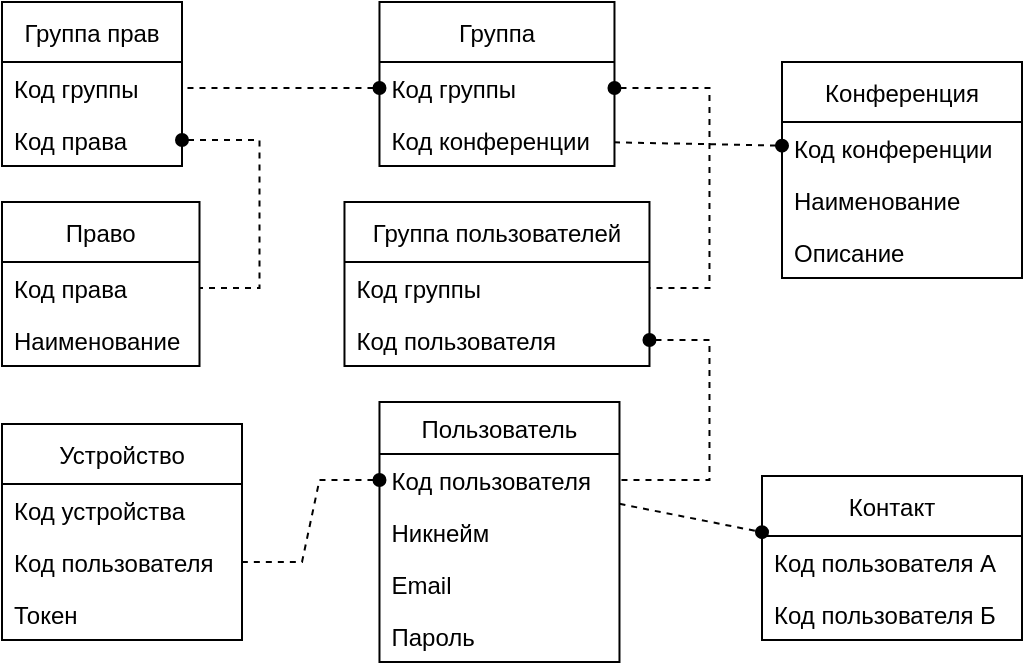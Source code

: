 <mxfile version="15.7.3" type="device"><diagram id="auvaHYt9D2mUyiJxwVjn" name="Page-1"><mxGraphModel dx="1422" dy="780" grid="1" gridSize="10" guides="1" tooltips="1" connect="1" arrows="1" fold="1" page="1" pageScale="1" pageWidth="827" pageHeight="1169" math="0" shadow="0"><root><mxCell id="0"/><mxCell id="1" parent="0"/><mxCell id="tKn2CQAoHe6khlRhTtu1-1" value="Группа прав" style="swimlane;fontStyle=0;childLayout=stackLayout;horizontal=1;startSize=30;fillColor=none;horizontalStack=0;resizeParent=1;resizeParentMax=0;resizeLast=0;collapsible=1;marginBottom=0;" vertex="1" parent="1"><mxGeometry x="20" y="20" width="90" height="82" as="geometry"/></mxCell><mxCell id="tKn2CQAoHe6khlRhTtu1-2" value="Код группы" style="text;strokeColor=none;fillColor=none;align=left;verticalAlign=top;spacingLeft=4;spacingRight=4;overflow=hidden;rotatable=0;points=[[0,0.5],[1,0.5]];portConstraint=eastwest;" vertex="1" parent="tKn2CQAoHe6khlRhTtu1-1"><mxGeometry y="30" width="90" height="26" as="geometry"/></mxCell><mxCell id="tKn2CQAoHe6khlRhTtu1-3" value="Код права" style="text;strokeColor=none;fillColor=none;align=left;verticalAlign=top;spacingLeft=4;spacingRight=4;overflow=hidden;rotatable=0;points=[[0,0.5],[1,0.5]];portConstraint=eastwest;" vertex="1" parent="tKn2CQAoHe6khlRhTtu1-1"><mxGeometry y="56" width="90" height="26" as="geometry"/></mxCell><mxCell id="tKn2CQAoHe6khlRhTtu1-4" value="Пользователь" style="swimlane;fontStyle=0;childLayout=stackLayout;horizontal=1;startSize=26;fillColor=none;horizontalStack=0;resizeParent=1;resizeParentMax=0;resizeLast=0;collapsible=1;marginBottom=0;" vertex="1" parent="1"><mxGeometry x="208.74" y="220" width="120" height="130" as="geometry"/></mxCell><mxCell id="tKn2CQAoHe6khlRhTtu1-5" value="Код пользователя" style="text;strokeColor=none;fillColor=none;align=left;verticalAlign=top;spacingLeft=4;spacingRight=4;overflow=hidden;rotatable=0;points=[[0,0.5],[1,0.5]];portConstraint=eastwest;" vertex="1" parent="tKn2CQAoHe6khlRhTtu1-4"><mxGeometry y="26" width="120" height="26" as="geometry"/></mxCell><mxCell id="tKn2CQAoHe6khlRhTtu1-6" value="Никнейм" style="text;strokeColor=none;fillColor=none;align=left;verticalAlign=top;spacingLeft=4;spacingRight=4;overflow=hidden;rotatable=0;points=[[0,0.5],[1,0.5]];portConstraint=eastwest;" vertex="1" parent="tKn2CQAoHe6khlRhTtu1-4"><mxGeometry y="52" width="120" height="26" as="geometry"/></mxCell><mxCell id="tKn2CQAoHe6khlRhTtu1-7" value="Email" style="text;strokeColor=none;fillColor=none;align=left;verticalAlign=top;spacingLeft=4;spacingRight=4;overflow=hidden;rotatable=0;points=[[0,0.5],[1,0.5]];portConstraint=eastwest;" vertex="1" parent="tKn2CQAoHe6khlRhTtu1-4"><mxGeometry y="78" width="120" height="26" as="geometry"/></mxCell><mxCell id="tKn2CQAoHe6khlRhTtu1-8" value="Пароль" style="text;strokeColor=none;fillColor=none;align=left;verticalAlign=top;spacingLeft=4;spacingRight=4;overflow=hidden;rotatable=0;points=[[0,0.5],[1,0.5]];portConstraint=eastwest;" vertex="1" parent="tKn2CQAoHe6khlRhTtu1-4"><mxGeometry y="104" width="120" height="26" as="geometry"/></mxCell><mxCell id="tKn2CQAoHe6khlRhTtu1-9" value="Контакт" style="swimlane;fontStyle=0;childLayout=stackLayout;horizontal=1;startSize=30;fillColor=none;horizontalStack=0;resizeParent=1;resizeParentMax=0;resizeLast=0;collapsible=1;marginBottom=0;" vertex="1" parent="1"><mxGeometry x="400" y="257" width="130" height="82" as="geometry"/></mxCell><mxCell id="tKn2CQAoHe6khlRhTtu1-10" value="Код пользователя А" style="text;strokeColor=none;fillColor=none;align=left;verticalAlign=top;spacingLeft=4;spacingRight=4;overflow=hidden;rotatable=0;points=[[0,0.5],[1,0.5]];portConstraint=eastwest;" vertex="1" parent="tKn2CQAoHe6khlRhTtu1-9"><mxGeometry y="30" width="130" height="26" as="geometry"/></mxCell><mxCell id="tKn2CQAoHe6khlRhTtu1-11" value="Код пользователя Б" style="text;strokeColor=none;fillColor=none;align=left;verticalAlign=top;spacingLeft=4;spacingRight=4;overflow=hidden;rotatable=0;points=[[0,0.5],[1,0.5]];portConstraint=eastwest;" vertex="1" parent="tKn2CQAoHe6khlRhTtu1-9"><mxGeometry y="56" width="130" height="26" as="geometry"/></mxCell><mxCell id="tKn2CQAoHe6khlRhTtu1-12" value="Право" style="swimlane;fontStyle=0;childLayout=stackLayout;horizontal=1;startSize=30;fillColor=none;horizontalStack=0;resizeParent=1;resizeParentMax=0;resizeLast=0;collapsible=1;marginBottom=0;" vertex="1" parent="1"><mxGeometry x="20" y="120" width="98.75" height="82" as="geometry"/></mxCell><mxCell id="tKn2CQAoHe6khlRhTtu1-13" value="Код права" style="text;strokeColor=none;fillColor=none;align=left;verticalAlign=top;spacingLeft=4;spacingRight=4;overflow=hidden;rotatable=0;points=[[0,0.5],[1,0.5]];portConstraint=eastwest;" vertex="1" parent="tKn2CQAoHe6khlRhTtu1-12"><mxGeometry y="30" width="98.75" height="26" as="geometry"/></mxCell><mxCell id="tKn2CQAoHe6khlRhTtu1-14" value="Наименование" style="text;strokeColor=none;fillColor=none;align=left;verticalAlign=top;spacingLeft=4;spacingRight=4;overflow=hidden;rotatable=0;points=[[0,0.5],[1,0.5]];portConstraint=eastwest;" vertex="1" parent="tKn2CQAoHe6khlRhTtu1-12"><mxGeometry y="56" width="98.75" height="26" as="geometry"/></mxCell><mxCell id="tKn2CQAoHe6khlRhTtu1-15" value="Устройство" style="swimlane;fontStyle=0;childLayout=stackLayout;horizontal=1;startSize=30;fillColor=none;horizontalStack=0;resizeParent=1;resizeParentMax=0;resizeLast=0;collapsible=1;marginBottom=0;" vertex="1" parent="1"><mxGeometry x="20" y="231" width="120" height="108" as="geometry"/></mxCell><mxCell id="tKn2CQAoHe6khlRhTtu1-16" value="Код устройства" style="text;strokeColor=none;fillColor=none;align=left;verticalAlign=top;spacingLeft=4;spacingRight=4;overflow=hidden;rotatable=0;points=[[0,0.5],[1,0.5]];portConstraint=eastwest;" vertex="1" parent="tKn2CQAoHe6khlRhTtu1-15"><mxGeometry y="30" width="120" height="26" as="geometry"/></mxCell><mxCell id="tKn2CQAoHe6khlRhTtu1-17" value="Код пользователя" style="text;strokeColor=none;fillColor=none;align=left;verticalAlign=top;spacingLeft=4;spacingRight=4;overflow=hidden;rotatable=0;points=[[0,0.5],[1,0.5]];portConstraint=eastwest;" vertex="1" parent="tKn2CQAoHe6khlRhTtu1-15"><mxGeometry y="56" width="120" height="26" as="geometry"/></mxCell><mxCell id="tKn2CQAoHe6khlRhTtu1-18" value="Токен" style="text;strokeColor=none;fillColor=none;align=left;verticalAlign=top;spacingLeft=4;spacingRight=4;overflow=hidden;rotatable=0;points=[[0,0.5],[1,0.5]];portConstraint=eastwest;" vertex="1" parent="tKn2CQAoHe6khlRhTtu1-15"><mxGeometry y="82" width="120" height="26" as="geometry"/></mxCell><mxCell id="tKn2CQAoHe6khlRhTtu1-19" value="Конференция" style="swimlane;fontStyle=0;childLayout=stackLayout;horizontal=1;startSize=30;fillColor=none;horizontalStack=0;resizeParent=1;resizeParentMax=0;resizeLast=0;collapsible=1;marginBottom=0;" vertex="1" parent="1"><mxGeometry x="410" y="50" width="120" height="108" as="geometry"/></mxCell><mxCell id="tKn2CQAoHe6khlRhTtu1-20" value="Код конференции" style="text;strokeColor=none;fillColor=none;align=left;verticalAlign=top;spacingLeft=4;spacingRight=4;overflow=hidden;rotatable=0;points=[[0,0.5],[1,0.5]];portConstraint=eastwest;" vertex="1" parent="tKn2CQAoHe6khlRhTtu1-19"><mxGeometry y="30" width="120" height="26" as="geometry"/></mxCell><mxCell id="tKn2CQAoHe6khlRhTtu1-21" value="Наименование" style="text;strokeColor=none;fillColor=none;align=left;verticalAlign=top;spacingLeft=4;spacingRight=4;overflow=hidden;rotatable=0;points=[[0,0.5],[1,0.5]];portConstraint=eastwest;" vertex="1" parent="tKn2CQAoHe6khlRhTtu1-19"><mxGeometry y="56" width="120" height="26" as="geometry"/></mxCell><mxCell id="tKn2CQAoHe6khlRhTtu1-22" value="Описание" style="text;strokeColor=none;fillColor=none;align=left;verticalAlign=top;spacingLeft=4;spacingRight=4;overflow=hidden;rotatable=0;points=[[0,0.5],[1,0.5]];portConstraint=eastwest;" vertex="1" parent="tKn2CQAoHe6khlRhTtu1-19"><mxGeometry y="82" width="120" height="26" as="geometry"/></mxCell><mxCell id="tKn2CQAoHe6khlRhTtu1-23" value="Группа пользователей" style="swimlane;fontStyle=0;childLayout=stackLayout;horizontal=1;startSize=30;fillColor=none;horizontalStack=0;resizeParent=1;resizeParentMax=0;resizeLast=0;collapsible=1;marginBottom=0;" vertex="1" parent="1"><mxGeometry x="191.24" y="120" width="152.5" height="82" as="geometry"/></mxCell><mxCell id="tKn2CQAoHe6khlRhTtu1-24" value="Код группы" style="text;strokeColor=none;fillColor=none;align=left;verticalAlign=top;spacingLeft=4;spacingRight=4;overflow=hidden;rotatable=0;points=[[0,0.5],[1,0.5]];portConstraint=eastwest;" vertex="1" parent="tKn2CQAoHe6khlRhTtu1-23"><mxGeometry y="30" width="152.5" height="26" as="geometry"/></mxCell><mxCell id="tKn2CQAoHe6khlRhTtu1-25" value="Код пользователя" style="text;strokeColor=none;fillColor=none;align=left;verticalAlign=top;spacingLeft=4;spacingRight=4;overflow=hidden;rotatable=0;points=[[0,0.5],[1,0.5]];portConstraint=eastwest;" vertex="1" parent="tKn2CQAoHe6khlRhTtu1-23"><mxGeometry y="56" width="152.5" height="26" as="geometry"/></mxCell><mxCell id="tKn2CQAoHe6khlRhTtu1-26" value="Группа" style="swimlane;fontStyle=0;childLayout=stackLayout;horizontal=1;startSize=30;fillColor=none;horizontalStack=0;resizeParent=1;resizeParentMax=0;resizeLast=0;collapsible=1;marginBottom=0;" vertex="1" parent="1"><mxGeometry x="208.74" y="20" width="117.5" height="82" as="geometry"/></mxCell><mxCell id="tKn2CQAoHe6khlRhTtu1-27" value="Код группы" style="text;strokeColor=none;fillColor=none;align=left;verticalAlign=top;spacingLeft=4;spacingRight=4;overflow=hidden;rotatable=0;points=[[0,0.5],[1,0.5]];portConstraint=eastwest;" vertex="1" parent="tKn2CQAoHe6khlRhTtu1-26"><mxGeometry y="30" width="117.5" height="26" as="geometry"/></mxCell><mxCell id="tKn2CQAoHe6khlRhTtu1-28" value="Код конференции" style="text;strokeColor=none;fillColor=none;align=left;verticalAlign=top;spacingLeft=4;spacingRight=4;overflow=hidden;rotatable=0;points=[[0,0.5],[1,0.5]];portConstraint=eastwest;" vertex="1" parent="tKn2CQAoHe6khlRhTtu1-26"><mxGeometry y="56" width="117.5" height="26" as="geometry"/></mxCell><mxCell id="tKn2CQAoHe6khlRhTtu1-29" value="" style="fontSize=12;html=1;endArrow=none;startArrow=oval;rounded=0;endFill=0;startFill=1;dashed=1;" edge="1" parent="1" source="tKn2CQAoHe6khlRhTtu1-20" target="tKn2CQAoHe6khlRhTtu1-28"><mxGeometry width="100" height="100" relative="1" as="geometry"><mxPoint x="379.99" y="300" as="sourcePoint"/><mxPoint x="479.99" y="200" as="targetPoint"/></mxGeometry></mxCell><mxCell id="tKn2CQAoHe6khlRhTtu1-30" value="" style="edgeStyle=entityRelationEdgeStyle;fontSize=12;html=1;endArrow=none;startArrow=oval;rounded=0;startFill=1;endFill=0;dashed=1;" edge="1" parent="1" source="tKn2CQAoHe6khlRhTtu1-27" target="tKn2CQAoHe6khlRhTtu1-2"><mxGeometry width="100" height="100" relative="1" as="geometry"><mxPoint x="323.74" y="-26" as="sourcePoint"/><mxPoint x="324.99" y="101" as="targetPoint"/></mxGeometry></mxCell><mxCell id="tKn2CQAoHe6khlRhTtu1-31" value="" style="edgeStyle=entityRelationEdgeStyle;fontSize=12;html=1;endArrow=none;startArrow=oval;rounded=0;startFill=1;endFill=0;dashed=1;" edge="1" parent="1" source="tKn2CQAoHe6khlRhTtu1-27" target="tKn2CQAoHe6khlRhTtu1-24"><mxGeometry width="100" height="100" relative="1" as="geometry"><mxPoint x="333.74" y="-16" as="sourcePoint"/><mxPoint x="334.99" y="111" as="targetPoint"/></mxGeometry></mxCell><mxCell id="tKn2CQAoHe6khlRhTtu1-32" value="" style="edgeStyle=entityRelationEdgeStyle;fontSize=12;html=1;endArrow=none;startArrow=oval;rounded=0;startFill=1;endFill=0;dashed=1;" edge="1" parent="1" source="tKn2CQAoHe6khlRhTtu1-25" target="tKn2CQAoHe6khlRhTtu1-5"><mxGeometry width="100" height="100" relative="1" as="geometry"><mxPoint x="509.99" y="113" as="sourcePoint"/><mxPoint x="269.99" y="200" as="targetPoint"/></mxGeometry></mxCell><mxCell id="tKn2CQAoHe6khlRhTtu1-33" value="" style="edgeStyle=entityRelationEdgeStyle;fontSize=12;html=1;endArrow=none;startArrow=oval;rounded=0;startFill=1;endFill=0;dashed=1;" edge="1" parent="1" source="tKn2CQAoHe6khlRhTtu1-3" target="tKn2CQAoHe6khlRhTtu1-13"><mxGeometry width="100" height="100" relative="1" as="geometry"><mxPoint x="559.99" y="310" as="sourcePoint"/><mxPoint x="292.49" y="123" as="targetPoint"/></mxGeometry></mxCell><mxCell id="tKn2CQAoHe6khlRhTtu1-34" value="" style="fontSize=12;html=1;endArrow=oval;startArrow=none;rounded=0;startFill=0;endFill=1;dashed=1;" edge="1" parent="1" source="tKn2CQAoHe6khlRhTtu1-5" target="tKn2CQAoHe6khlRhTtu1-9"><mxGeometry width="100" height="100" relative="1" as="geometry"><mxPoint x="329.99" y="380" as="sourcePoint"/><mxPoint x="249.99" y="190" as="targetPoint"/></mxGeometry></mxCell><mxCell id="tKn2CQAoHe6khlRhTtu1-35" value="" style="edgeStyle=entityRelationEdgeStyle;fontSize=12;html=1;endArrow=none;startArrow=oval;rounded=0;endFill=0;startFill=1;dashed=1;" edge="1" parent="1" source="tKn2CQAoHe6khlRhTtu1-5" target="tKn2CQAoHe6khlRhTtu1-17"><mxGeometry width="100" height="100" relative="1" as="geometry"><mxPoint x="539.99" y="143" as="sourcePoint"/><mxPoint x="312.49" y="143" as="targetPoint"/></mxGeometry></mxCell></root></mxGraphModel></diagram></mxfile>